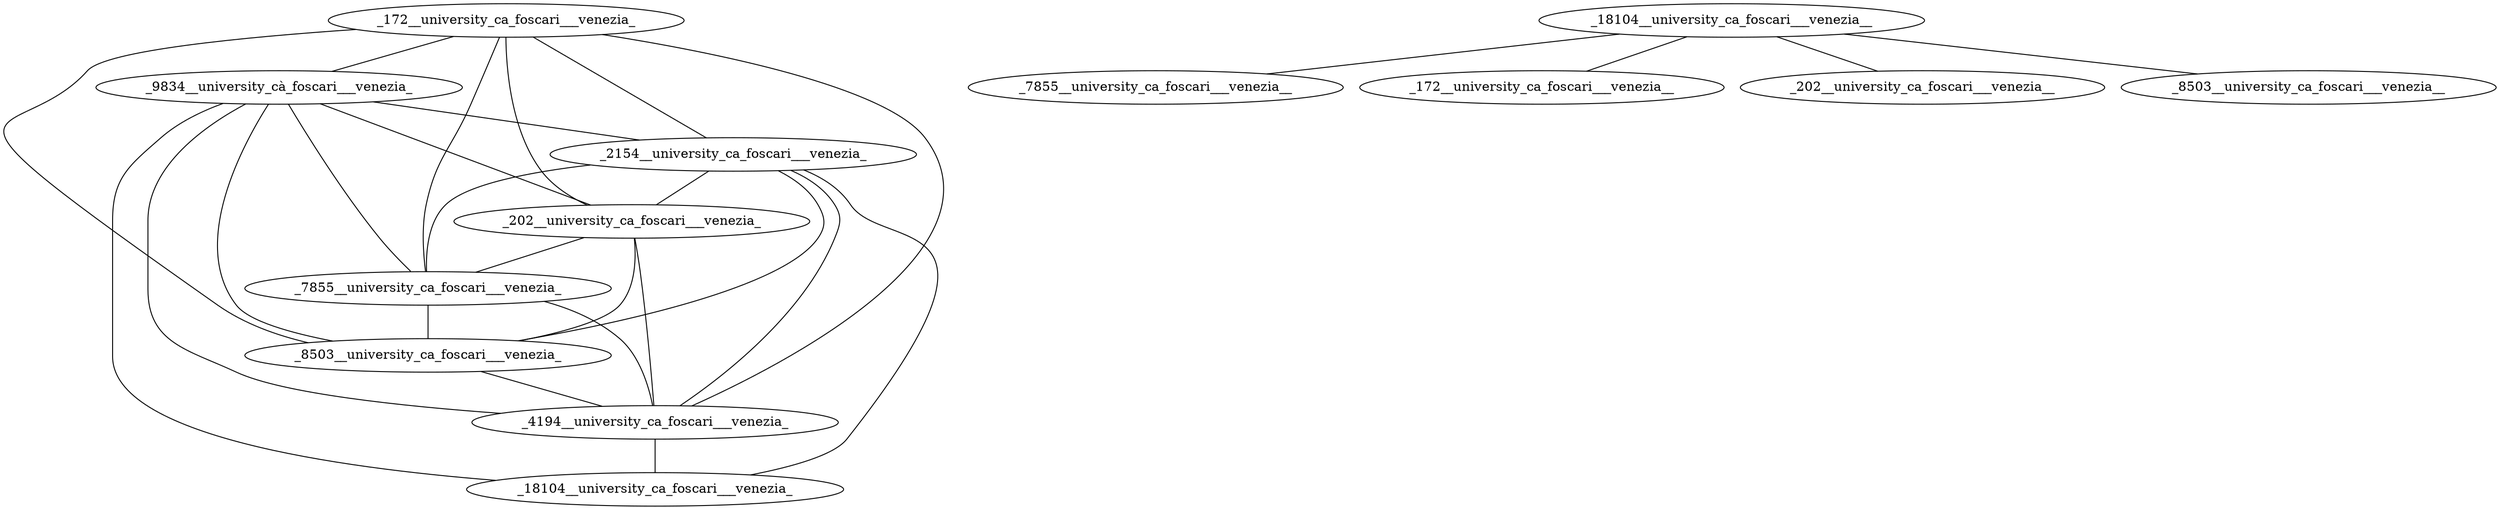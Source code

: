 graph {
_172__university_ca_foscari___venezia_ -- _9834__university_cà_foscari___venezia_
_7855__university_ca_foscari___venezia_ -- _8503__university_ca_foscari___venezia_
_172__university_ca_foscari___venezia_ -- _4194__university_ca_foscari___venezia_
_2154__university_ca_foscari___venezia_ -- _7855__university_ca_foscari___venezia_
_4194__university_ca_foscari___venezia_ -- _9834__university_cà_foscari___venezia_
_7855__university_ca_foscari___venezia_ -- _9834__university_cà_foscari___venezia_
_8503__university_ca_foscari___venezia_ -- _4194__university_ca_foscari___venezia_
_8503__university_ca_foscari___venezia_ -- _2154__university_ca_foscari___venezia_
_202__university_ca_foscari___venezia_ -- _7855__university_ca_foscari___venezia_
_2154__university_ca_foscari___venezia_ -- _202__university_ca_foscari___venezia_
_202__university_ca_foscari___venezia_ -- _9834__university_cà_foscari___venezia_
_18104__university_ca_foscari___venezia__ -- _7855__university_ca_foscari___venezia__
_7855__university_ca_foscari___venezia_ -- _4194__university_ca_foscari___venezia_
_18104__university_ca_foscari___venezia__ -- _172__university_ca_foscari___venezia__
_172__university_ca_foscari___venezia_ -- _8503__university_ca_foscari___venezia_
_18104__university_ca_foscari___venezia__ -- _202__university_ca_foscari___venezia__
_9834__university_cà_foscari___venezia_ -- _18104__university_ca_foscari___venezia_
_18104__university_ca_foscari___venezia__ -- _8503__university_ca_foscari___venezia__
_2154__university_ca_foscari___venezia_ -- _18104__university_ca_foscari___venezia_
_202__university_ca_foscari___venezia_ -- _4194__university_ca_foscari___venezia_
_4194__university_ca_foscari___venezia_ -- _18104__university_ca_foscari___venezia_
_4194__university_ca_foscari___venezia_ -- _2154__university_ca_foscari___venezia_
_7855__university_ca_foscari___venezia_ -- _172__university_ca_foscari___venezia_
_172__university_ca_foscari___venezia_ -- _2154__university_ca_foscari___venezia_
_8503__university_ca_foscari___venezia_ -- _9834__university_cà_foscari___venezia_
_172__university_ca_foscari___venezia_ -- _202__university_ca_foscari___venezia_
_9834__university_cà_foscari___venezia_ -- _2154__university_ca_foscari___venezia_
_202__university_ca_foscari___venezia_ -- _8503__university_ca_foscari___venezia_
}